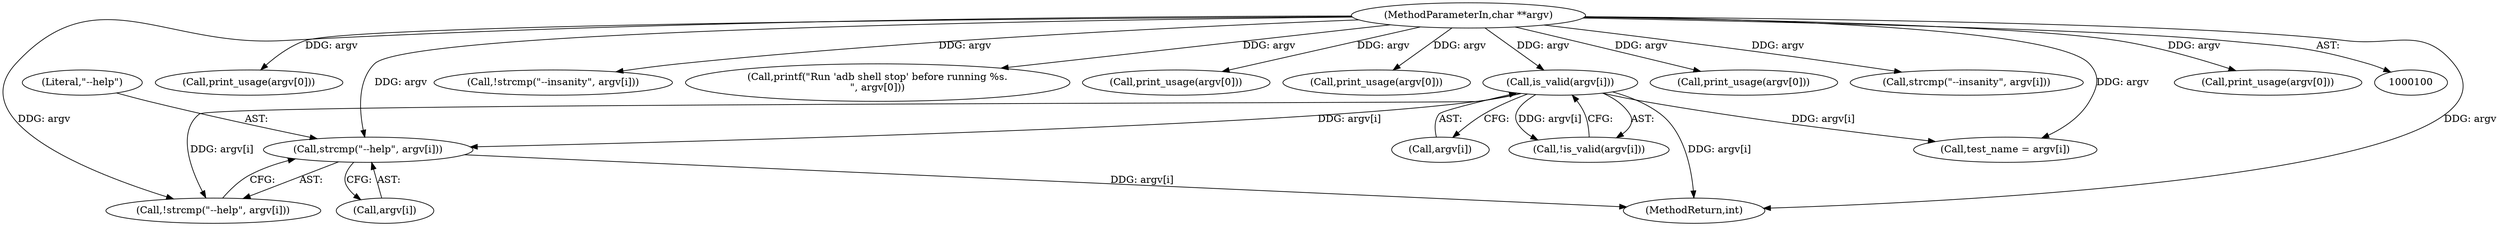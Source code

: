 digraph "0_Android_37c88107679d36c419572732b4af6e18bb2f7dce_5@API" {
"1000125" [label="(Call,strcmp(\"--help\", argv[i]))"];
"1000102" [label="(MethodParameterIn,char **argv)"];
"1000151" [label="(Call,is_valid(argv[i]))"];
"1000127" [label="(Call,argv[i])"];
"1000172" [label="(Call,print_usage(argv[0]))"];
"1000179" [label="(Call,test_name = argv[i])"];
"1000150" [label="(Call,!is_valid(argv[i]))"];
"1000151" [label="(Call,is_valid(argv[i]))"];
"1000138" [label="(Call,!strcmp(\"--insanity\", argv[i]))"];
"1000187" [label="(Call,printf(\"Run 'adb shell stop' before running %s.\n\", argv[0]))"];
"1000206" [label="(Call,print_usage(argv[0]))"];
"1000152" [label="(Call,argv[i])"];
"1000254" [label="(Call,print_usage(argv[0]))"];
"1000126" [label="(Literal,\"--help\")"];
"1000125" [label="(Call,strcmp(\"--help\", argv[i]))"];
"1000102" [label="(MethodParameterIn,char **argv)"];
"1000504" [label="(MethodReturn,int)"];
"1000158" [label="(Call,print_usage(argv[0]))"];
"1000139" [label="(Call,strcmp(\"--insanity\", argv[i]))"];
"1000124" [label="(Call,!strcmp(\"--help\", argv[i]))"];
"1000131" [label="(Call,print_usage(argv[0]))"];
"1000125" -> "1000124"  [label="AST: "];
"1000125" -> "1000127"  [label="CFG: "];
"1000126" -> "1000125"  [label="AST: "];
"1000127" -> "1000125"  [label="AST: "];
"1000124" -> "1000125"  [label="CFG: "];
"1000125" -> "1000504"  [label="DDG: argv[i]"];
"1000102" -> "1000125"  [label="DDG: argv"];
"1000151" -> "1000125"  [label="DDG: argv[i]"];
"1000102" -> "1000100"  [label="AST: "];
"1000102" -> "1000504"  [label="DDG: argv"];
"1000102" -> "1000124"  [label="DDG: argv"];
"1000102" -> "1000131"  [label="DDG: argv"];
"1000102" -> "1000138"  [label="DDG: argv"];
"1000102" -> "1000139"  [label="DDG: argv"];
"1000102" -> "1000151"  [label="DDG: argv"];
"1000102" -> "1000158"  [label="DDG: argv"];
"1000102" -> "1000172"  [label="DDG: argv"];
"1000102" -> "1000179"  [label="DDG: argv"];
"1000102" -> "1000187"  [label="DDG: argv"];
"1000102" -> "1000206"  [label="DDG: argv"];
"1000102" -> "1000254"  [label="DDG: argv"];
"1000151" -> "1000150"  [label="AST: "];
"1000151" -> "1000152"  [label="CFG: "];
"1000152" -> "1000151"  [label="AST: "];
"1000150" -> "1000151"  [label="CFG: "];
"1000151" -> "1000504"  [label="DDG: argv[i]"];
"1000151" -> "1000124"  [label="DDG: argv[i]"];
"1000151" -> "1000150"  [label="DDG: argv[i]"];
"1000151" -> "1000179"  [label="DDG: argv[i]"];
}
